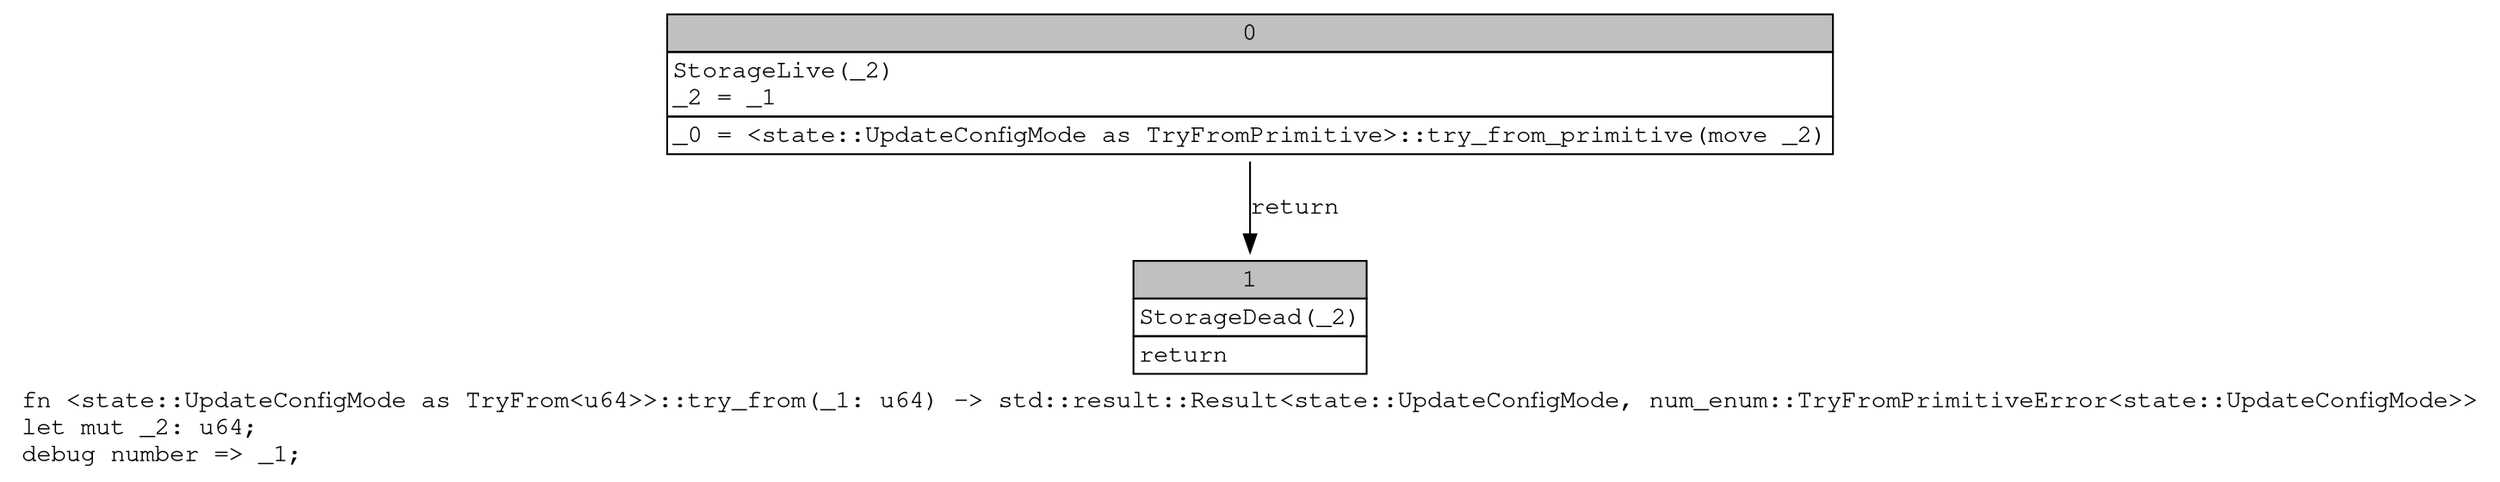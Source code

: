 digraph Mir_0_10993 {
    graph [fontname="Courier, monospace"];
    node [fontname="Courier, monospace"];
    edge [fontname="Courier, monospace"];
    label=<fn &lt;state::UpdateConfigMode as TryFrom&lt;u64&gt;&gt;::try_from(_1: u64) -&gt; std::result::Result&lt;state::UpdateConfigMode, num_enum::TryFromPrimitiveError&lt;state::UpdateConfigMode&gt;&gt;<br align="left"/>let mut _2: u64;<br align="left"/>debug number =&gt; _1;<br align="left"/>>;
    bb0__0_10993 [shape="none", label=<<table border="0" cellborder="1" cellspacing="0"><tr><td bgcolor="gray" align="center" colspan="1">0</td></tr><tr><td align="left" balign="left">StorageLive(_2)<br/>_2 = _1<br/></td></tr><tr><td align="left">_0 = &lt;state::UpdateConfigMode as TryFromPrimitive&gt;::try_from_primitive(move _2)</td></tr></table>>];
    bb1__0_10993 [shape="none", label=<<table border="0" cellborder="1" cellspacing="0"><tr><td bgcolor="gray" align="center" colspan="1">1</td></tr><tr><td align="left" balign="left">StorageDead(_2)<br/></td></tr><tr><td align="left">return</td></tr></table>>];
    bb0__0_10993 -> bb1__0_10993 [label="return"];
}
